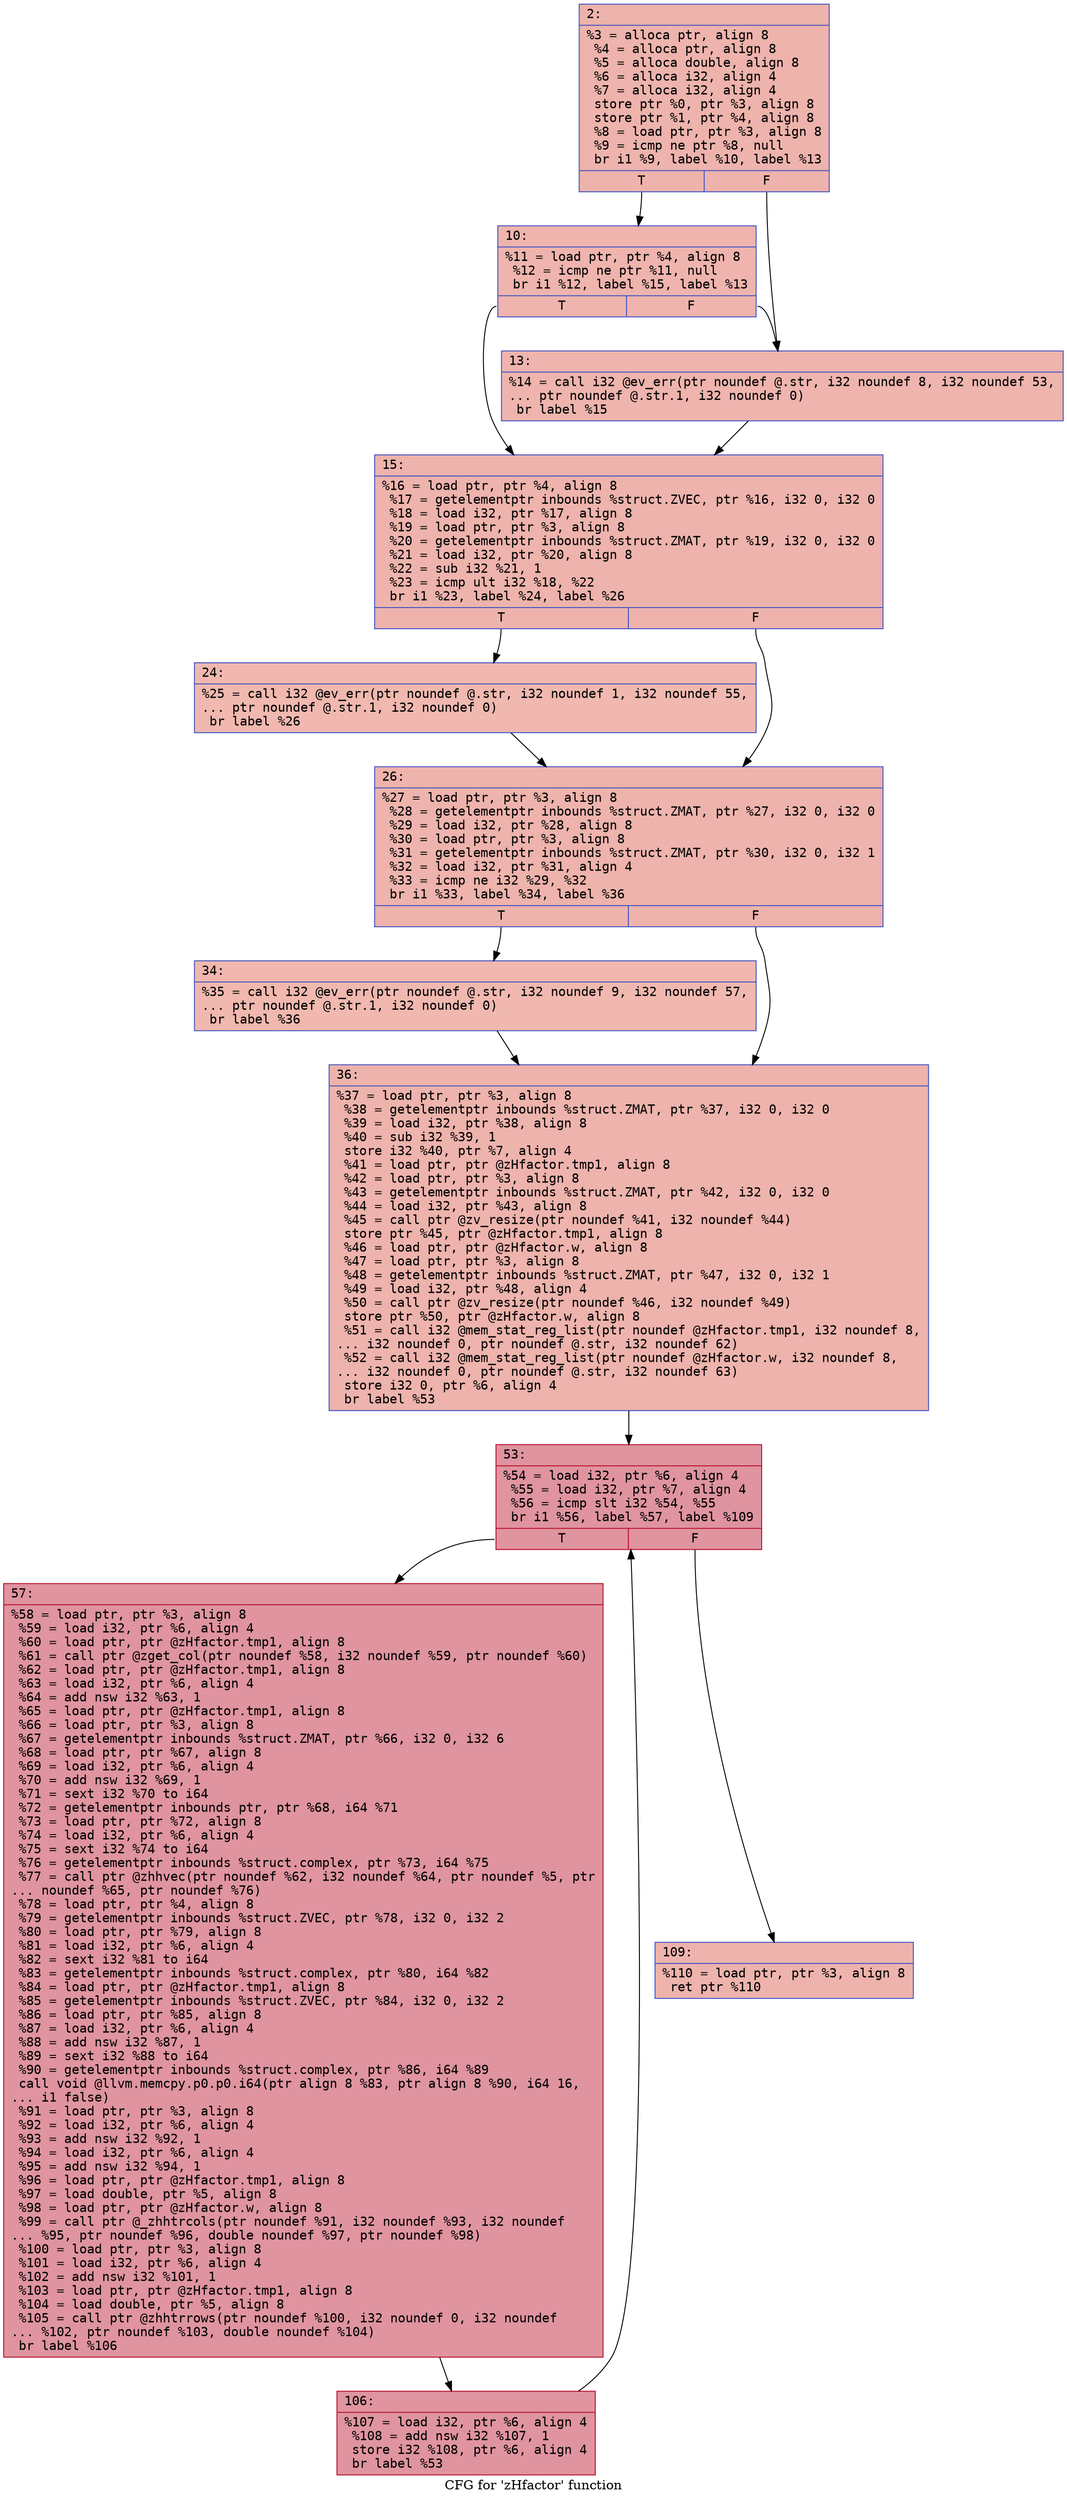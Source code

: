 digraph "CFG for 'zHfactor' function" {
	label="CFG for 'zHfactor' function";

	Node0x600003dd5fe0 [shape=record,color="#3d50c3ff", style=filled, fillcolor="#d6524470" fontname="Courier",label="{2:\l|  %3 = alloca ptr, align 8\l  %4 = alloca ptr, align 8\l  %5 = alloca double, align 8\l  %6 = alloca i32, align 4\l  %7 = alloca i32, align 4\l  store ptr %0, ptr %3, align 8\l  store ptr %1, ptr %4, align 8\l  %8 = load ptr, ptr %3, align 8\l  %9 = icmp ne ptr %8, null\l  br i1 %9, label %10, label %13\l|{<s0>T|<s1>F}}"];
	Node0x600003dd5fe0:s0 -> Node0x600003dd6030[tooltip="2 -> 10\nProbability 62.50%" ];
	Node0x600003dd5fe0:s1 -> Node0x600003dd6080[tooltip="2 -> 13\nProbability 37.50%" ];
	Node0x600003dd6030 [shape=record,color="#3d50c3ff", style=filled, fillcolor="#d8564670" fontname="Courier",label="{10:\l|  %11 = load ptr, ptr %4, align 8\l  %12 = icmp ne ptr %11, null\l  br i1 %12, label %15, label %13\l|{<s0>T|<s1>F}}"];
	Node0x600003dd6030:s0 -> Node0x600003dd60d0[tooltip="10 -> 15\nProbability 62.50%" ];
	Node0x600003dd6030:s1 -> Node0x600003dd6080[tooltip="10 -> 13\nProbability 37.50%" ];
	Node0x600003dd6080 [shape=record,color="#3d50c3ff", style=filled, fillcolor="#d8564670" fontname="Courier",label="{13:\l|  %14 = call i32 @ev_err(ptr noundef @.str, i32 noundef 8, i32 noundef 53,\l... ptr noundef @.str.1, i32 noundef 0)\l  br label %15\l}"];
	Node0x600003dd6080 -> Node0x600003dd60d0[tooltip="13 -> 15\nProbability 100.00%" ];
	Node0x600003dd60d0 [shape=record,color="#3d50c3ff", style=filled, fillcolor="#d6524470" fontname="Courier",label="{15:\l|  %16 = load ptr, ptr %4, align 8\l  %17 = getelementptr inbounds %struct.ZVEC, ptr %16, i32 0, i32 0\l  %18 = load i32, ptr %17, align 8\l  %19 = load ptr, ptr %3, align 8\l  %20 = getelementptr inbounds %struct.ZMAT, ptr %19, i32 0, i32 0\l  %21 = load i32, ptr %20, align 8\l  %22 = sub i32 %21, 1\l  %23 = icmp ult i32 %18, %22\l  br i1 %23, label %24, label %26\l|{<s0>T|<s1>F}}"];
	Node0x600003dd60d0:s0 -> Node0x600003dd6120[tooltip="15 -> 24\nProbability 50.00%" ];
	Node0x600003dd60d0:s1 -> Node0x600003dd6170[tooltip="15 -> 26\nProbability 50.00%" ];
	Node0x600003dd6120 [shape=record,color="#3d50c3ff", style=filled, fillcolor="#dc5d4a70" fontname="Courier",label="{24:\l|  %25 = call i32 @ev_err(ptr noundef @.str, i32 noundef 1, i32 noundef 55,\l... ptr noundef @.str.1, i32 noundef 0)\l  br label %26\l}"];
	Node0x600003dd6120 -> Node0x600003dd6170[tooltip="24 -> 26\nProbability 100.00%" ];
	Node0x600003dd6170 [shape=record,color="#3d50c3ff", style=filled, fillcolor="#d6524470" fontname="Courier",label="{26:\l|  %27 = load ptr, ptr %3, align 8\l  %28 = getelementptr inbounds %struct.ZMAT, ptr %27, i32 0, i32 0\l  %29 = load i32, ptr %28, align 8\l  %30 = load ptr, ptr %3, align 8\l  %31 = getelementptr inbounds %struct.ZMAT, ptr %30, i32 0, i32 1\l  %32 = load i32, ptr %31, align 4\l  %33 = icmp ne i32 %29, %32\l  br i1 %33, label %34, label %36\l|{<s0>T|<s1>F}}"];
	Node0x600003dd6170:s0 -> Node0x600003dd61c0[tooltip="26 -> 34\nProbability 50.00%" ];
	Node0x600003dd6170:s1 -> Node0x600003dd6210[tooltip="26 -> 36\nProbability 50.00%" ];
	Node0x600003dd61c0 [shape=record,color="#3d50c3ff", style=filled, fillcolor="#dc5d4a70" fontname="Courier",label="{34:\l|  %35 = call i32 @ev_err(ptr noundef @.str, i32 noundef 9, i32 noundef 57,\l... ptr noundef @.str.1, i32 noundef 0)\l  br label %36\l}"];
	Node0x600003dd61c0 -> Node0x600003dd6210[tooltip="34 -> 36\nProbability 100.00%" ];
	Node0x600003dd6210 [shape=record,color="#3d50c3ff", style=filled, fillcolor="#d6524470" fontname="Courier",label="{36:\l|  %37 = load ptr, ptr %3, align 8\l  %38 = getelementptr inbounds %struct.ZMAT, ptr %37, i32 0, i32 0\l  %39 = load i32, ptr %38, align 8\l  %40 = sub i32 %39, 1\l  store i32 %40, ptr %7, align 4\l  %41 = load ptr, ptr @zHfactor.tmp1, align 8\l  %42 = load ptr, ptr %3, align 8\l  %43 = getelementptr inbounds %struct.ZMAT, ptr %42, i32 0, i32 0\l  %44 = load i32, ptr %43, align 8\l  %45 = call ptr @zv_resize(ptr noundef %41, i32 noundef %44)\l  store ptr %45, ptr @zHfactor.tmp1, align 8\l  %46 = load ptr, ptr @zHfactor.w, align 8\l  %47 = load ptr, ptr %3, align 8\l  %48 = getelementptr inbounds %struct.ZMAT, ptr %47, i32 0, i32 1\l  %49 = load i32, ptr %48, align 4\l  %50 = call ptr @zv_resize(ptr noundef %46, i32 noundef %49)\l  store ptr %50, ptr @zHfactor.w, align 8\l  %51 = call i32 @mem_stat_reg_list(ptr noundef @zHfactor.tmp1, i32 noundef 8,\l... i32 noundef 0, ptr noundef @.str, i32 noundef 62)\l  %52 = call i32 @mem_stat_reg_list(ptr noundef @zHfactor.w, i32 noundef 8,\l... i32 noundef 0, ptr noundef @.str, i32 noundef 63)\l  store i32 0, ptr %6, align 4\l  br label %53\l}"];
	Node0x600003dd6210 -> Node0x600003dd6260[tooltip="36 -> 53\nProbability 100.00%" ];
	Node0x600003dd6260 [shape=record,color="#b70d28ff", style=filled, fillcolor="#b70d2870" fontname="Courier",label="{53:\l|  %54 = load i32, ptr %6, align 4\l  %55 = load i32, ptr %7, align 4\l  %56 = icmp slt i32 %54, %55\l  br i1 %56, label %57, label %109\l|{<s0>T|<s1>F}}"];
	Node0x600003dd6260:s0 -> Node0x600003dd62b0[tooltip="53 -> 57\nProbability 96.88%" ];
	Node0x600003dd6260:s1 -> Node0x600003dd6350[tooltip="53 -> 109\nProbability 3.12%" ];
	Node0x600003dd62b0 [shape=record,color="#b70d28ff", style=filled, fillcolor="#b70d2870" fontname="Courier",label="{57:\l|  %58 = load ptr, ptr %3, align 8\l  %59 = load i32, ptr %6, align 4\l  %60 = load ptr, ptr @zHfactor.tmp1, align 8\l  %61 = call ptr @zget_col(ptr noundef %58, i32 noundef %59, ptr noundef %60)\l  %62 = load ptr, ptr @zHfactor.tmp1, align 8\l  %63 = load i32, ptr %6, align 4\l  %64 = add nsw i32 %63, 1\l  %65 = load ptr, ptr @zHfactor.tmp1, align 8\l  %66 = load ptr, ptr %3, align 8\l  %67 = getelementptr inbounds %struct.ZMAT, ptr %66, i32 0, i32 6\l  %68 = load ptr, ptr %67, align 8\l  %69 = load i32, ptr %6, align 4\l  %70 = add nsw i32 %69, 1\l  %71 = sext i32 %70 to i64\l  %72 = getelementptr inbounds ptr, ptr %68, i64 %71\l  %73 = load ptr, ptr %72, align 8\l  %74 = load i32, ptr %6, align 4\l  %75 = sext i32 %74 to i64\l  %76 = getelementptr inbounds %struct.complex, ptr %73, i64 %75\l  %77 = call ptr @zhhvec(ptr noundef %62, i32 noundef %64, ptr noundef %5, ptr\l... noundef %65, ptr noundef %76)\l  %78 = load ptr, ptr %4, align 8\l  %79 = getelementptr inbounds %struct.ZVEC, ptr %78, i32 0, i32 2\l  %80 = load ptr, ptr %79, align 8\l  %81 = load i32, ptr %6, align 4\l  %82 = sext i32 %81 to i64\l  %83 = getelementptr inbounds %struct.complex, ptr %80, i64 %82\l  %84 = load ptr, ptr @zHfactor.tmp1, align 8\l  %85 = getelementptr inbounds %struct.ZVEC, ptr %84, i32 0, i32 2\l  %86 = load ptr, ptr %85, align 8\l  %87 = load i32, ptr %6, align 4\l  %88 = add nsw i32 %87, 1\l  %89 = sext i32 %88 to i64\l  %90 = getelementptr inbounds %struct.complex, ptr %86, i64 %89\l  call void @llvm.memcpy.p0.p0.i64(ptr align 8 %83, ptr align 8 %90, i64 16,\l... i1 false)\l  %91 = load ptr, ptr %3, align 8\l  %92 = load i32, ptr %6, align 4\l  %93 = add nsw i32 %92, 1\l  %94 = load i32, ptr %6, align 4\l  %95 = add nsw i32 %94, 1\l  %96 = load ptr, ptr @zHfactor.tmp1, align 8\l  %97 = load double, ptr %5, align 8\l  %98 = load ptr, ptr @zHfactor.w, align 8\l  %99 = call ptr @_zhhtrcols(ptr noundef %91, i32 noundef %93, i32 noundef\l... %95, ptr noundef %96, double noundef %97, ptr noundef %98)\l  %100 = load ptr, ptr %3, align 8\l  %101 = load i32, ptr %6, align 4\l  %102 = add nsw i32 %101, 1\l  %103 = load ptr, ptr @zHfactor.tmp1, align 8\l  %104 = load double, ptr %5, align 8\l  %105 = call ptr @zhhtrrows(ptr noundef %100, i32 noundef 0, i32 noundef\l... %102, ptr noundef %103, double noundef %104)\l  br label %106\l}"];
	Node0x600003dd62b0 -> Node0x600003dd6300[tooltip="57 -> 106\nProbability 100.00%" ];
	Node0x600003dd6300 [shape=record,color="#b70d28ff", style=filled, fillcolor="#b70d2870" fontname="Courier",label="{106:\l|  %107 = load i32, ptr %6, align 4\l  %108 = add nsw i32 %107, 1\l  store i32 %108, ptr %6, align 4\l  br label %53\l}"];
	Node0x600003dd6300 -> Node0x600003dd6260[tooltip="106 -> 53\nProbability 100.00%" ];
	Node0x600003dd6350 [shape=record,color="#3d50c3ff", style=filled, fillcolor="#d6524470" fontname="Courier",label="{109:\l|  %110 = load ptr, ptr %3, align 8\l  ret ptr %110\l}"];
}
